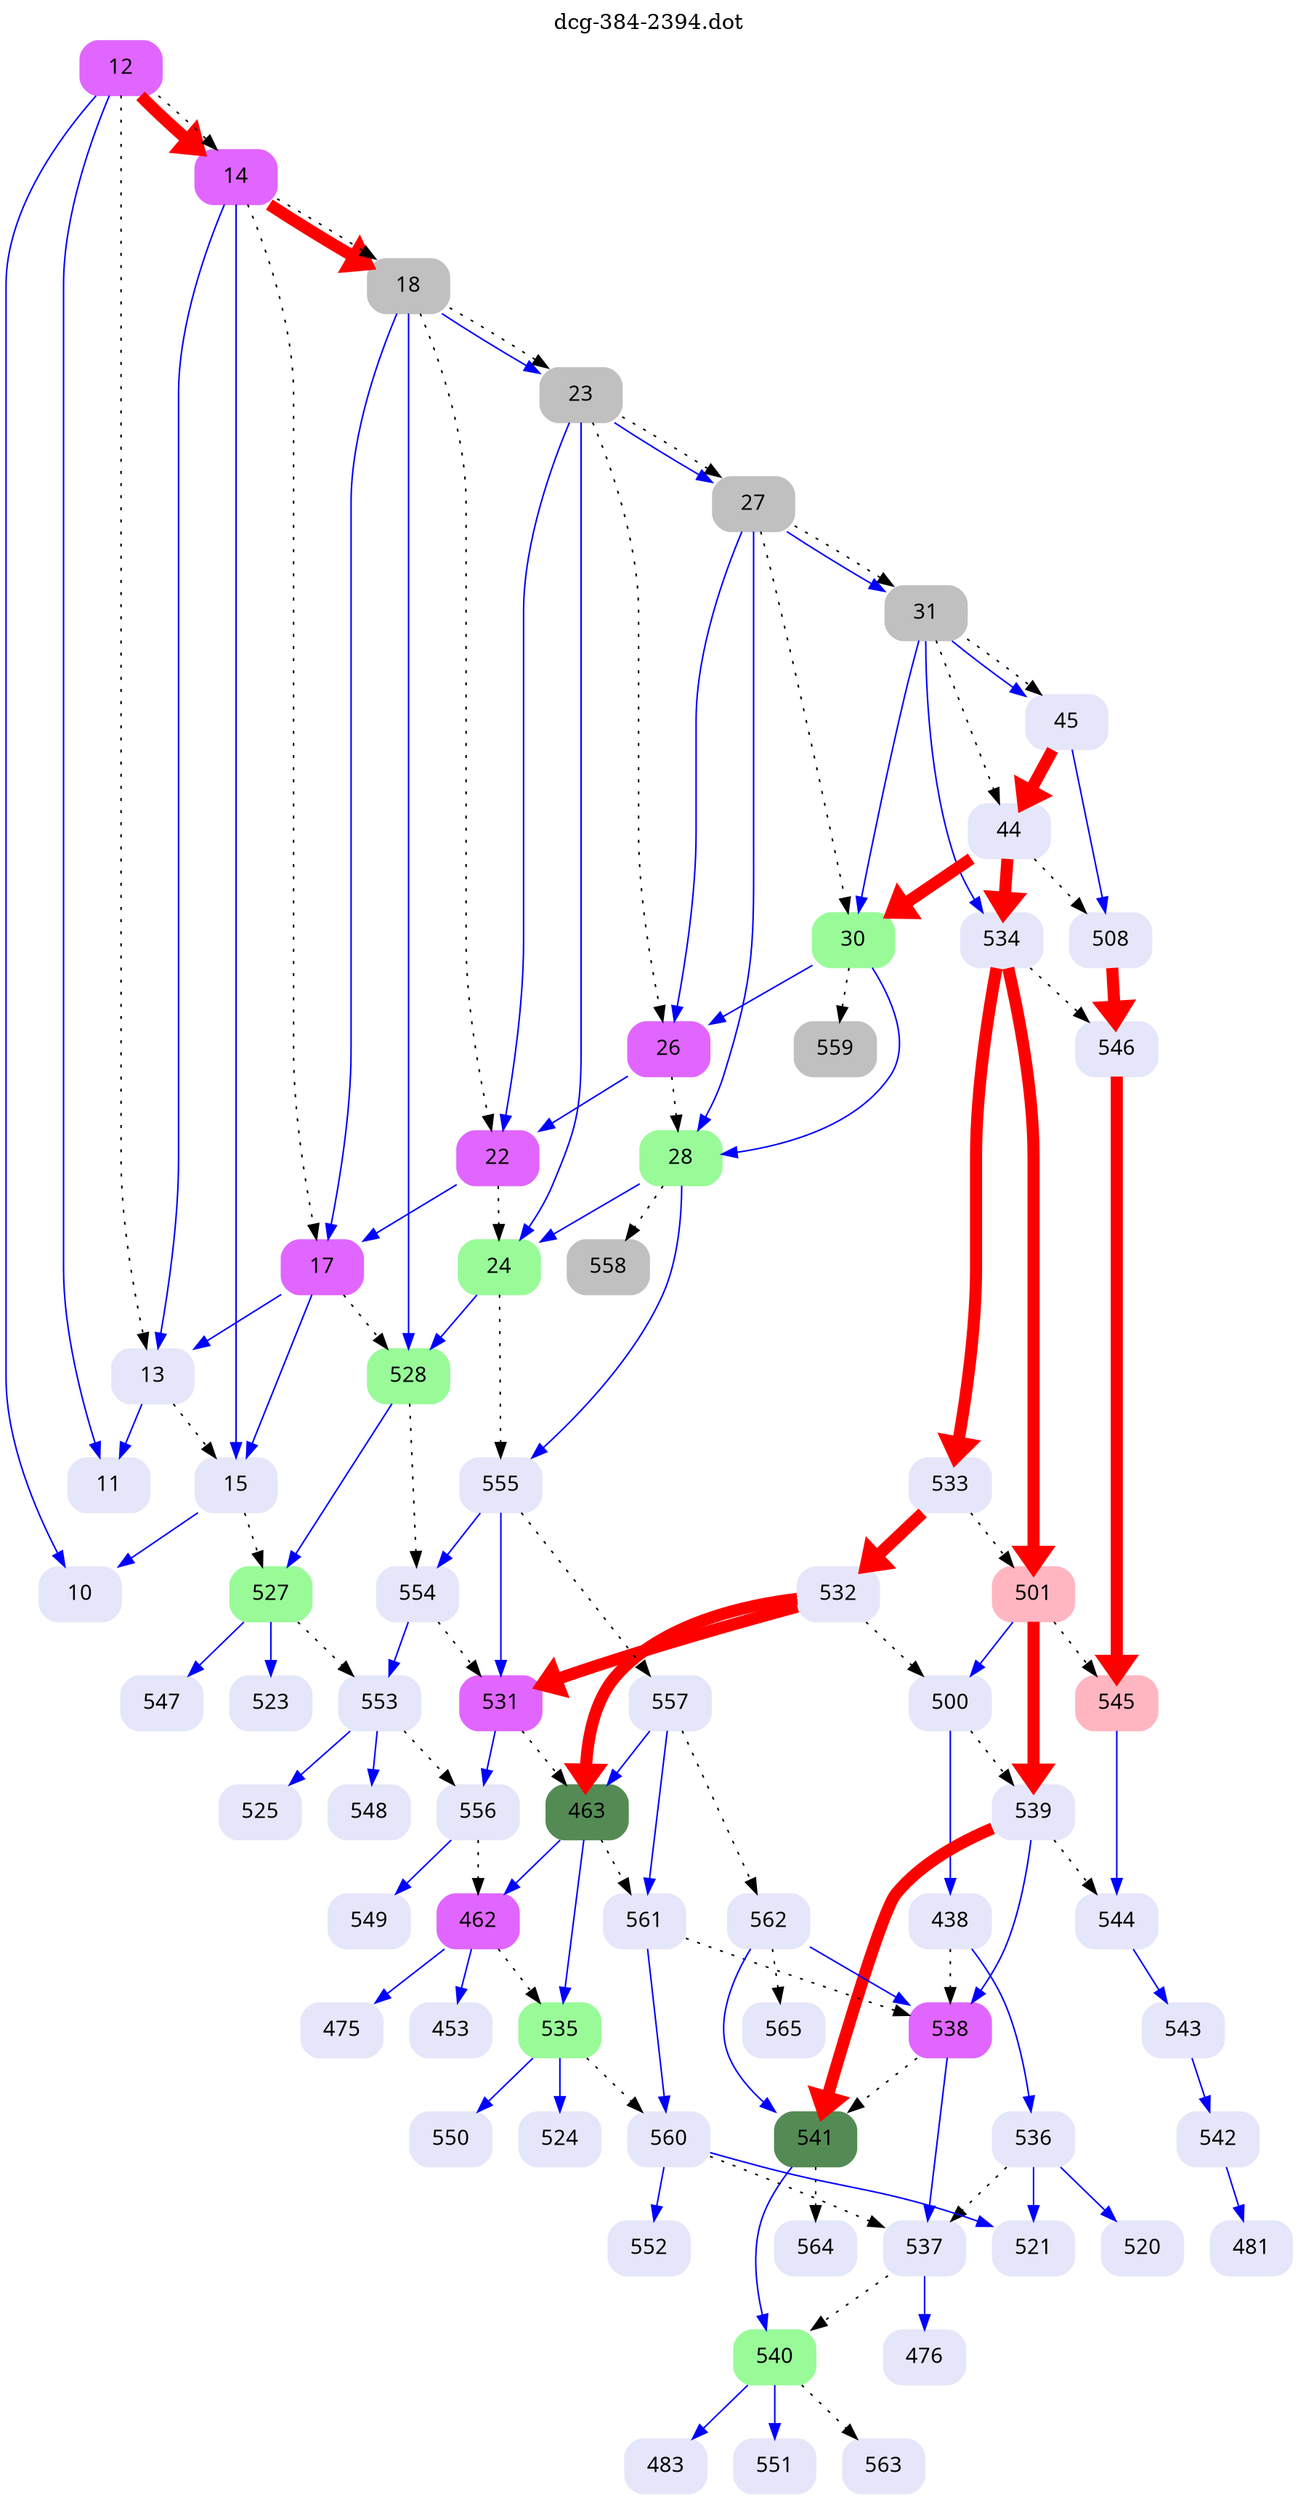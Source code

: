 digraph dcg_384 {
  labelloc="t";
  label="dcg-384-2394.dot";
  node [fontname="sans-serif"];
  node [shape=box style="rounded,filled"];
  n12 [label="12" color=mediumorchid1];
  n12 -> n11 [color=blue penwidth=1];
  n12 -> n10 [color=blue penwidth=1];
  n12 -> n14 [color=red penwidth=8];
  n12 -> n13 [style=dotted,label=""];
  n12 -> n14 [style=dotted,label=""];
  n14 [label="14" color=mediumorchid1];
  n14 -> n13 [color=blue penwidth=1];
  n14 -> n15 [color=blue penwidth=1];
  n14 -> n18 [color=red penwidth=8];
  n14 -> n17 [style=dotted,label=""];
  n14 -> n18 [style=dotted,label=""];
  n18 [label="18" color=grey];
  n18 -> n17 [color=blue penwidth=1];
  n18 -> n528 [color=blue penwidth=1];
  n18 -> n23 [color=blue penwidth=1];
  n18 -> n22 [style=dotted,label=""];
  n18 -> n23 [style=dotted,label=""];
  n23 [label="23" color=grey];
  n23 -> n22 [color=blue penwidth=1];
  n23 -> n24 [color=blue penwidth=1];
  n23 -> n27 [color=blue penwidth=1];
  n23 -> n26 [style=dotted,label=""];
  n23 -> n27 [style=dotted,label=""];
  n27 [label="27" color=grey];
  n27 -> n26 [color=blue penwidth=1];
  n27 -> n28 [color=blue penwidth=1];
  n27 -> n31 [color=blue penwidth=1];
  n27 -> n30 [style=dotted,label=""];
  n27 -> n31 [style=dotted,label=""];
  n31 [label="31" color=grey];
  n31 -> n30 [color=blue penwidth=1];
  n31 -> n534 [color=blue penwidth=1];
  n31 -> n45 [color=blue penwidth=1];
  n31 -> n44 [style=dotted,label=""];
  n31 -> n45 [style=dotted,label=""];
  n45 [label="45" color=lavender];
  n45 -> n44 [color=red penwidth=8];
  n45 -> n508 [color=blue penwidth=1];
  n508 [label="508" color=lavender];
  n508 -> n546 [color=red penwidth=8];
  n546 [label="546" color=lavender];
  n546 -> n545 [color=red penwidth=8];
  n545 [label="545" color=lightpink];
  n545 -> n544 [color=blue penwidth=1];
  n544 [label="544" color=lavender];
  n544 -> n543 [color=blue penwidth=1];
  n543 [label="543" color=lavender];
  n543 -> n542 [color=blue penwidth=1];
  n542 [label="542" color=lavender];
  n542 -> n481 [color=blue penwidth=1];
  n481 [label="481" color=lavender];
  n44 [label="44" color=lavender];
  n44 -> n30 [color=red penwidth=8];
  n44 -> n534 [color=red penwidth=8];
  n44 -> n508 [style=dotted,label=""];
  n534 [label="534" color=lavender];
  n534 -> n533 [color=red penwidth=8];
  n534 -> n501 [color=red penwidth=8];
  n534 -> n546 [style=dotted,label=""];
  n501 [label="501" color=lightpink];
  n501 -> n500 [color=blue penwidth=1];
  n501 -> n539 [color=red penwidth=8];
  n501 -> n545 [style=dotted,label=""];
  n539 [label="539" color=lavender];
  n539 -> n538 [color=blue penwidth=1];
  n539 -> n541 [color=red penwidth=8];
  n539 -> n544 [style=dotted,label=""];
  n541 [label="541" color=palegreen4];
  n541 -> n540 [color=blue penwidth=1];
  n541 -> n564 [style=dotted,label=""];
  n540 [label="540" color=palegreen];
  n540 -> n483 [color=blue penwidth=1];
  n540 -> n551 [color=blue penwidth=1];
  n540 -> n563 [style=dotted,label=""];
  n551 [label="551" color=lavender];
  n483 [label="483" color=lavender];
  n563 [label="563" color=lavender];
  n564 [label="564" color=lavender];
  n538 [label="538" color=mediumorchid1];
  n538 -> n537 [color=blue penwidth=1];
  n538 -> n541 [style=dotted,label=""];
  n537 [label="537" color=lavender];
  n537 -> n476 [color=blue penwidth=1];
  n537 -> n540 [style=dotted,label=""];
  n476 [label="476" color=lavender];
  n500 [label="500" color=lavender];
  n500 -> n438 [color=blue penwidth=1];
  n500 -> n539 [style=dotted,label=""];
  n438 [label="438" color=lavender];
  n438 -> n536 [color=blue penwidth=1];
  n438 -> n538 [style=dotted,label=""];
  n536 [label="536" color=lavender];
  n536 -> n520 [color=blue penwidth=1];
  n536 -> n521 [color=blue penwidth=1];
  n536 -> n537 [style=dotted,label=""];
  n521 [label="521" color=lavender];
  n520 [label="520" color=lavender];
  n533 [label="533" color=lavender];
  n533 -> n532 [color=red penwidth=8];
  n533 -> n501 [style=dotted,label=""];
  n532 [label="532" color=lavender];
  n532 -> n531 [color=red penwidth=8];
  n532 -> n463 [color=red penwidth=8];
  n532 -> n500 [style=dotted,label=""];
  n463 [label="463" color=palegreen4];
  n463 -> n462 [color=blue penwidth=1];
  n463 -> n535 [color=blue penwidth=1];
  n463 -> n561 [style=dotted,label=""];
  n535 [label="535" color=palegreen];
  n535 -> n524 [color=blue penwidth=1];
  n535 -> n550 [color=blue penwidth=1];
  n535 -> n560 [style=dotted,label=""];
  n550 [label="550" color=lavender];
  n524 [label="524" color=lavender];
  n560 [label="560" color=lavender];
  n560 -> n552 [color=blue penwidth=1];
  n560 -> n521 [color=blue penwidth=1];
  n560 -> n537 [style=dotted,label=""];
  n552 [label="552" color=lavender];
  n462 [label="462" color=mediumorchid1];
  n462 -> n453 [color=blue penwidth=1];
  n462 -> n475 [color=blue penwidth=1];
  n462 -> n535 [style=dotted,label=""];
  n475 [label="475" color=lavender];
  n453 [label="453" color=lavender];
  n561 [label="561" color=lavender];
  n561 -> n560 [color=blue penwidth=1];
  n561 -> n538 [style=dotted,label=""];
  n531 [label="531" color=mediumorchid1];
  n531 -> n556 [color=blue penwidth=1];
  n531 -> n463 [style=dotted,label=""];
  n556 [label="556" color=lavender];
  n556 -> n549 [color=blue penwidth=1];
  n556 -> n462 [style=dotted,label=""];
  n549 [label="549" color=lavender];
  n30 [label="30" color=palegreen];
  n30 -> n26 [color=blue penwidth=1];
  n30 -> n28 [color=blue penwidth=1];
  n30 -> n559 [style=dotted,label=""];
  n28 [label="28" color=palegreen];
  n28 -> n24 [color=blue penwidth=1];
  n28 -> n555 [color=blue penwidth=1];
  n28 -> n558 [style=dotted,label=""];
  n555 [label="555" color=lavender];
  n555 -> n554 [color=blue penwidth=1];
  n555 -> n531 [color=blue penwidth=1];
  n555 -> n557 [style=dotted,label=""];
  n554 [label="554" color=lavender];
  n554 -> n553 [color=blue penwidth=1];
  n554 -> n531 [style=dotted,label=""];
  n553 [label="553" color=lavender];
  n553 -> n548 [color=blue penwidth=1];
  n553 -> n525 [color=blue penwidth=1];
  n553 -> n556 [style=dotted,label=""];
  n525 [label="525" color=lavender];
  n548 [label="548" color=lavender];
  n557 [label="557" color=lavender];
  n557 -> n463 [color=blue penwidth=1];
  n557 -> n561 [color=blue penwidth=1];
  n557 -> n562 [style=dotted,label=""];
  n562 [label="562" color=lavender];
  n562 -> n538 [color=blue penwidth=1];
  n562 -> n541 [color=blue penwidth=1];
  n562 -> n565 [style=dotted,label=""];
  n565 [label="565" color=lavender];
  n24 [label="24" color=palegreen];
  n24 -> n528 [color=blue penwidth=1];
  n24 -> n555 [style=dotted,label=""];
  n528 [label="528" color=palegreen];
  n528 -> n527 [color=blue penwidth=1];
  n528 -> n554 [style=dotted,label=""];
  n527 [label="527" color=palegreen];
  n527 -> n523 [color=blue penwidth=1];
  n527 -> n547 [color=blue penwidth=1];
  n527 -> n553 [style=dotted,label=""];
  n547 [label="547" color=lavender];
  n523 [label="523" color=lavender];
  n558 [label="558" color=grey];
  n26 [label="26" color=mediumorchid1];
  n26 -> n22 [color=blue penwidth=1];
  n26 -> n28 [style=dotted,label=""];
  n22 [label="22" color=mediumorchid1];
  n22 -> n17 [color=blue penwidth=1];
  n22 -> n24 [style=dotted,label=""];
  n17 [label="17" color=mediumorchid1];
  n17 -> n13 [color=blue penwidth=1];
  n17 -> n15 [color=blue penwidth=1];
  n17 -> n528 [style=dotted,label=""];
  n15 [label="15" color=lavender];
  n15 -> n10 [color=blue penwidth=1];
  n15 -> n527 [style=dotted,label=""];
  n10 [label="10" color=lavender];
  n13 [label="13" color=lavender];
  n13 -> n11 [color=blue penwidth=1];
  n13 -> n15 [style=dotted,label=""];
  n11 [label="11" color=lavender];
  n559 [label="559" color=grey];
}
